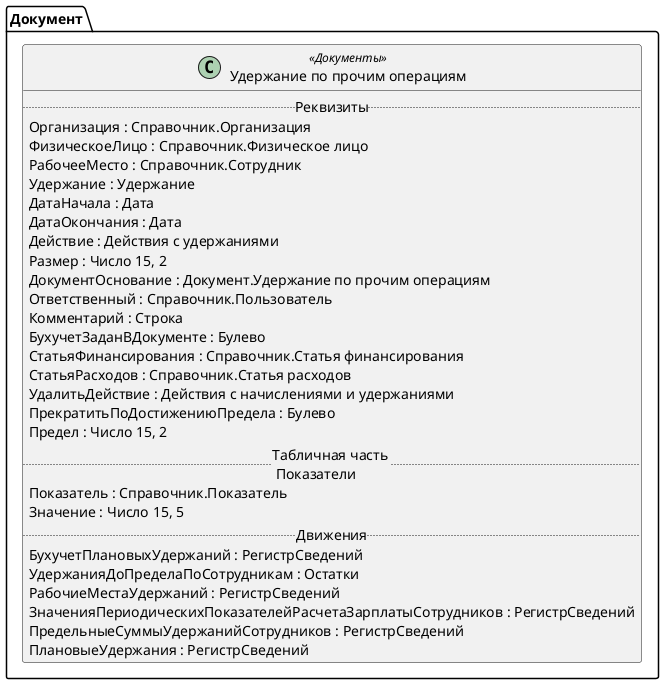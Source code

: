 ﻿@startuml УдержаниеВСчетРасчетовПоПрочимОперациям
'!include templates.wsd
'..\include templates.wsd
class Документ.УдержаниеВСчетРасчетовПоПрочимОперациям as "Удержание по прочим операциям" <<Документы>>
{
..Реквизиты..
Организация : Справочник.Организация
ФизическоеЛицо : Справочник.Физическое лицо
РабочееМесто : Справочник.Сотрудник
Удержание : Удержание
ДатаНачала : Дата
ДатаОкончания : Дата
Действие : Действия с удержаниями
Размер : Число 15, 2
ДокументОснование : Документ.Удержание по прочим операциям
Ответственный : Справочник.Пользователь
Комментарий : Строка
БухучетЗаданВДокументе : Булево
СтатьяФинансирования : Справочник.Статья финансирования
СтатьяРасходов : Справочник.Статья расходов
УдалитьДействие : Действия с начислениями и удержаниями
ПрекратитьПоДостижениюПредела : Булево
Предел : Число 15, 2
..Табличная часть \n Показатели..
Показатель : Справочник.Показатель
Значение : Число 15, 5
..Движения..
БухучетПлановыхУдержаний : РегистрСведений
УдержанияДоПределаПоСотрудникам : Остатки
РабочиеМестаУдержаний : РегистрСведений
ЗначенияПериодическихПоказателейРасчетаЗарплатыСотрудников : РегистрСведений
ПредельныеСуммыУдержанийСотрудников : РегистрСведений
ПлановыеУдержания : РегистрСведений
}
@enduml
